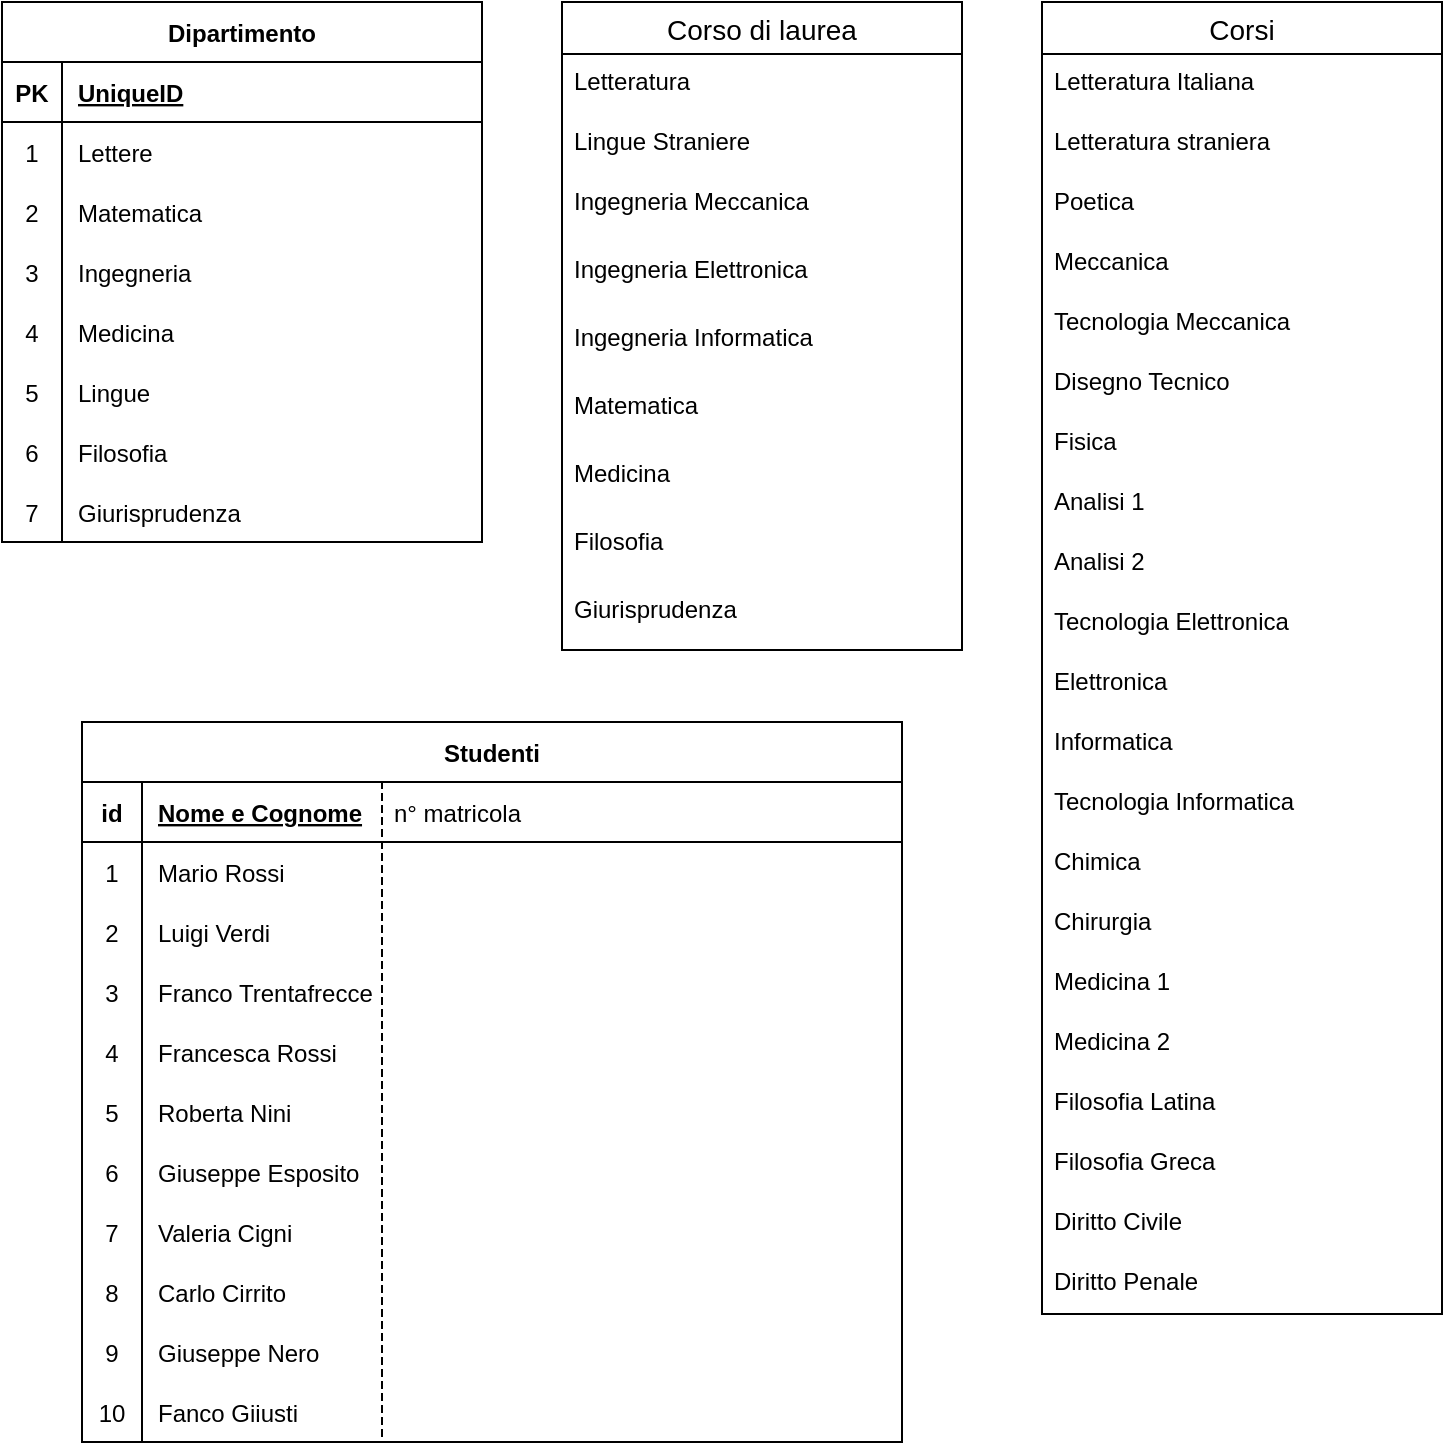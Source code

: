 <mxfile version="20.7.4" type="device"><diagram id="x9_QLRgXBhvi_pvvfpIX" name="Pagina-1"><mxGraphModel dx="778" dy="732" grid="1" gridSize="10" guides="1" tooltips="1" connect="1" arrows="1" fold="1" page="1" pageScale="1" pageWidth="1169" pageHeight="827" math="0" shadow="0"><root><mxCell id="0"/><mxCell id="1" parent="0"/><mxCell id="PL_ZS1eUcH2GtpirmN4Q-1" value="Dipartimento" style="shape=table;startSize=30;container=1;collapsible=1;childLayout=tableLayout;fixedRows=1;rowLines=0;fontStyle=1;align=center;resizeLast=1;" vertex="1" parent="1"><mxGeometry x="40" y="40" width="240" height="270" as="geometry"/></mxCell><mxCell id="PL_ZS1eUcH2GtpirmN4Q-2" value="" style="shape=tableRow;horizontal=0;startSize=0;swimlaneHead=0;swimlaneBody=0;fillColor=none;collapsible=0;dropTarget=0;points=[[0,0.5],[1,0.5]];portConstraint=eastwest;top=0;left=0;right=0;bottom=1;" vertex="1" parent="PL_ZS1eUcH2GtpirmN4Q-1"><mxGeometry y="30" width="240" height="30" as="geometry"/></mxCell><mxCell id="PL_ZS1eUcH2GtpirmN4Q-3" value="PK" style="shape=partialRectangle;connectable=0;fillColor=none;top=0;left=0;bottom=0;right=0;fontStyle=1;overflow=hidden;" vertex="1" parent="PL_ZS1eUcH2GtpirmN4Q-2"><mxGeometry width="30" height="30" as="geometry"><mxRectangle width="30" height="30" as="alternateBounds"/></mxGeometry></mxCell><mxCell id="PL_ZS1eUcH2GtpirmN4Q-4" value="UniqueID" style="shape=partialRectangle;connectable=0;fillColor=none;top=0;left=0;bottom=0;right=0;align=left;spacingLeft=6;fontStyle=5;overflow=hidden;" vertex="1" parent="PL_ZS1eUcH2GtpirmN4Q-2"><mxGeometry x="30" width="210" height="30" as="geometry"><mxRectangle width="210" height="30" as="alternateBounds"/></mxGeometry></mxCell><mxCell id="PL_ZS1eUcH2GtpirmN4Q-5" value="" style="shape=tableRow;horizontal=0;startSize=0;swimlaneHead=0;swimlaneBody=0;fillColor=none;collapsible=0;dropTarget=0;points=[[0,0.5],[1,0.5]];portConstraint=eastwest;top=0;left=0;right=0;bottom=0;" vertex="1" parent="PL_ZS1eUcH2GtpirmN4Q-1"><mxGeometry y="60" width="240" height="30" as="geometry"/></mxCell><mxCell id="PL_ZS1eUcH2GtpirmN4Q-6" value="1" style="shape=partialRectangle;connectable=0;fillColor=none;top=0;left=0;bottom=0;right=0;editable=1;overflow=hidden;" vertex="1" parent="PL_ZS1eUcH2GtpirmN4Q-5"><mxGeometry width="30" height="30" as="geometry"><mxRectangle width="30" height="30" as="alternateBounds"/></mxGeometry></mxCell><mxCell id="PL_ZS1eUcH2GtpirmN4Q-7" value="Lettere" style="shape=partialRectangle;connectable=0;fillColor=none;top=0;left=0;bottom=0;right=0;align=left;spacingLeft=6;overflow=hidden;" vertex="1" parent="PL_ZS1eUcH2GtpirmN4Q-5"><mxGeometry x="30" width="210" height="30" as="geometry"><mxRectangle width="210" height="30" as="alternateBounds"/></mxGeometry></mxCell><mxCell id="PL_ZS1eUcH2GtpirmN4Q-8" value="" style="shape=tableRow;horizontal=0;startSize=0;swimlaneHead=0;swimlaneBody=0;fillColor=none;collapsible=0;dropTarget=0;points=[[0,0.5],[1,0.5]];portConstraint=eastwest;top=0;left=0;right=0;bottom=0;" vertex="1" parent="PL_ZS1eUcH2GtpirmN4Q-1"><mxGeometry y="90" width="240" height="30" as="geometry"/></mxCell><mxCell id="PL_ZS1eUcH2GtpirmN4Q-9" value="2" style="shape=partialRectangle;connectable=0;fillColor=none;top=0;left=0;bottom=0;right=0;editable=1;overflow=hidden;" vertex="1" parent="PL_ZS1eUcH2GtpirmN4Q-8"><mxGeometry width="30" height="30" as="geometry"><mxRectangle width="30" height="30" as="alternateBounds"/></mxGeometry></mxCell><mxCell id="PL_ZS1eUcH2GtpirmN4Q-10" value="Matematica" style="shape=partialRectangle;connectable=0;fillColor=none;top=0;left=0;bottom=0;right=0;align=left;spacingLeft=6;overflow=hidden;" vertex="1" parent="PL_ZS1eUcH2GtpirmN4Q-8"><mxGeometry x="30" width="210" height="30" as="geometry"><mxRectangle width="210" height="30" as="alternateBounds"/></mxGeometry></mxCell><mxCell id="PL_ZS1eUcH2GtpirmN4Q-172" value="" style="shape=tableRow;horizontal=0;startSize=0;swimlaneHead=0;swimlaneBody=0;fillColor=none;collapsible=0;dropTarget=0;points=[[0,0.5],[1,0.5]];portConstraint=eastwest;top=0;left=0;right=0;bottom=0;" vertex="1" parent="PL_ZS1eUcH2GtpirmN4Q-1"><mxGeometry y="120" width="240" height="30" as="geometry"/></mxCell><mxCell id="PL_ZS1eUcH2GtpirmN4Q-173" value="3" style="shape=partialRectangle;connectable=0;fillColor=none;top=0;left=0;bottom=0;right=0;editable=1;overflow=hidden;" vertex="1" parent="PL_ZS1eUcH2GtpirmN4Q-172"><mxGeometry width="30" height="30" as="geometry"><mxRectangle width="30" height="30" as="alternateBounds"/></mxGeometry></mxCell><mxCell id="PL_ZS1eUcH2GtpirmN4Q-174" value="Ingegneria" style="shape=partialRectangle;connectable=0;fillColor=none;top=0;left=0;bottom=0;right=0;align=left;spacingLeft=6;overflow=hidden;" vertex="1" parent="PL_ZS1eUcH2GtpirmN4Q-172"><mxGeometry x="30" width="210" height="30" as="geometry"><mxRectangle width="210" height="30" as="alternateBounds"/></mxGeometry></mxCell><mxCell id="PL_ZS1eUcH2GtpirmN4Q-178" value="" style="shape=tableRow;horizontal=0;startSize=0;swimlaneHead=0;swimlaneBody=0;fillColor=none;collapsible=0;dropTarget=0;points=[[0,0.5],[1,0.5]];portConstraint=eastwest;top=0;left=0;right=0;bottom=0;" vertex="1" parent="PL_ZS1eUcH2GtpirmN4Q-1"><mxGeometry y="150" width="240" height="30" as="geometry"/></mxCell><mxCell id="PL_ZS1eUcH2GtpirmN4Q-179" value="4" style="shape=partialRectangle;connectable=0;fillColor=none;top=0;left=0;bottom=0;right=0;editable=1;overflow=hidden;" vertex="1" parent="PL_ZS1eUcH2GtpirmN4Q-178"><mxGeometry width="30" height="30" as="geometry"><mxRectangle width="30" height="30" as="alternateBounds"/></mxGeometry></mxCell><mxCell id="PL_ZS1eUcH2GtpirmN4Q-180" value="Medicina" style="shape=partialRectangle;connectable=0;fillColor=none;top=0;left=0;bottom=0;right=0;align=left;spacingLeft=6;overflow=hidden;" vertex="1" parent="PL_ZS1eUcH2GtpirmN4Q-178"><mxGeometry x="30" width="210" height="30" as="geometry"><mxRectangle width="210" height="30" as="alternateBounds"/></mxGeometry></mxCell><mxCell id="PL_ZS1eUcH2GtpirmN4Q-181" value="" style="shape=tableRow;horizontal=0;startSize=0;swimlaneHead=0;swimlaneBody=0;fillColor=none;collapsible=0;dropTarget=0;points=[[0,0.5],[1,0.5]];portConstraint=eastwest;top=0;left=0;right=0;bottom=0;" vertex="1" parent="PL_ZS1eUcH2GtpirmN4Q-1"><mxGeometry y="180" width="240" height="30" as="geometry"/></mxCell><mxCell id="PL_ZS1eUcH2GtpirmN4Q-182" value="5" style="shape=partialRectangle;connectable=0;fillColor=none;top=0;left=0;bottom=0;right=0;editable=1;overflow=hidden;" vertex="1" parent="PL_ZS1eUcH2GtpirmN4Q-181"><mxGeometry width="30" height="30" as="geometry"><mxRectangle width="30" height="30" as="alternateBounds"/></mxGeometry></mxCell><mxCell id="PL_ZS1eUcH2GtpirmN4Q-183" value="Lingue" style="shape=partialRectangle;connectable=0;fillColor=none;top=0;left=0;bottom=0;right=0;align=left;spacingLeft=6;overflow=hidden;" vertex="1" parent="PL_ZS1eUcH2GtpirmN4Q-181"><mxGeometry x="30" width="210" height="30" as="geometry"><mxRectangle width="210" height="30" as="alternateBounds"/></mxGeometry></mxCell><mxCell id="PL_ZS1eUcH2GtpirmN4Q-184" value="" style="shape=tableRow;horizontal=0;startSize=0;swimlaneHead=0;swimlaneBody=0;fillColor=none;collapsible=0;dropTarget=0;points=[[0,0.5],[1,0.5]];portConstraint=eastwest;top=0;left=0;right=0;bottom=0;" vertex="1" parent="PL_ZS1eUcH2GtpirmN4Q-1"><mxGeometry y="210" width="240" height="30" as="geometry"/></mxCell><mxCell id="PL_ZS1eUcH2GtpirmN4Q-185" value="6" style="shape=partialRectangle;connectable=0;fillColor=none;top=0;left=0;bottom=0;right=0;editable=1;overflow=hidden;" vertex="1" parent="PL_ZS1eUcH2GtpirmN4Q-184"><mxGeometry width="30" height="30" as="geometry"><mxRectangle width="30" height="30" as="alternateBounds"/></mxGeometry></mxCell><mxCell id="PL_ZS1eUcH2GtpirmN4Q-186" value="Filosofia" style="shape=partialRectangle;connectable=0;fillColor=none;top=0;left=0;bottom=0;right=0;align=left;spacingLeft=6;overflow=hidden;" vertex="1" parent="PL_ZS1eUcH2GtpirmN4Q-184"><mxGeometry x="30" width="210" height="30" as="geometry"><mxRectangle width="210" height="30" as="alternateBounds"/></mxGeometry></mxCell><mxCell id="PL_ZS1eUcH2GtpirmN4Q-187" value="" style="shape=tableRow;horizontal=0;startSize=0;swimlaneHead=0;swimlaneBody=0;fillColor=none;collapsible=0;dropTarget=0;points=[[0,0.5],[1,0.5]];portConstraint=eastwest;top=0;left=0;right=0;bottom=0;" vertex="1" parent="PL_ZS1eUcH2GtpirmN4Q-1"><mxGeometry y="240" width="240" height="30" as="geometry"/></mxCell><mxCell id="PL_ZS1eUcH2GtpirmN4Q-188" value="7" style="shape=partialRectangle;connectable=0;fillColor=none;top=0;left=0;bottom=0;right=0;editable=1;overflow=hidden;" vertex="1" parent="PL_ZS1eUcH2GtpirmN4Q-187"><mxGeometry width="30" height="30" as="geometry"><mxRectangle width="30" height="30" as="alternateBounds"/></mxGeometry></mxCell><mxCell id="PL_ZS1eUcH2GtpirmN4Q-189" value="Giurisprudenza" style="shape=partialRectangle;connectable=0;fillColor=none;top=0;left=0;bottom=0;right=0;align=left;spacingLeft=6;overflow=hidden;" vertex="1" parent="PL_ZS1eUcH2GtpirmN4Q-187"><mxGeometry x="30" width="210" height="30" as="geometry"><mxRectangle width="210" height="30" as="alternateBounds"/></mxGeometry></mxCell><mxCell id="PL_ZS1eUcH2GtpirmN4Q-27" value="&lt;span style=&quot;color: rgba(0, 0, 0, 0); font-family: monospace; font-size: 0px; text-align: start;&quot;&gt;%3CmxGraphModel%3E%3Croot%3E%3CmxCell%20id%3D%220%22%2F%3E%3CmxCell%20id%3D%221%22%20parent%3D%220%22%2F%3E%3CmxCell%20id%3D%222%22%20value%3D%22Table%22%20style%3D%22shape%3Dtable%3BstartSize%3D30%3Bcontainer%3D1%3Bcollapsible%3D1%3BchildLayout%3DtableLayout%3BfixedRows%3D1%3BrowLines%3D0%3BfontStyle%3D1%3Balign%3Dcenter%3BresizeLast%3D1%3B%22%20vertex%3D%221%22%20parent%3D%221%22%3E%3CmxGeometry%20x%3D%22280%22%20y%3D%2240%22%20width%3D%22180%22%20height%3D%22150%22%20as%3D%22geometry%22%2F%3E%3C%2FmxCell%3E%3CmxCell%20id%3D%223%22%20value%3D%22%22%20style%3D%22shape%3DtableRow%3Bhorizontal%3D0%3BstartSize%3D0%3BswimlaneHead%3D0%3BswimlaneBody%3D0%3BfillColor%3Dnone%3Bcollapsible%3D0%3BdropTarget%3D0%3Bpoints%3D%5B%5B0%2C0.5%5D%2C%5B1%2C0.5%5D%5D%3BportConstraint%3Deastwest%3Btop%3D0%3Bleft%3D0%3Bright%3D0%3Bbottom%3D1%3B%22%20vertex%3D%221%22%20parent%3D%222%22%3E%3CmxGeometry%20y%3D%2230%22%20width%3D%22180%22%20height%3D%2230%22%20as%3D%22geometry%22%2F%3E%3C%2FmxCell%3E%3CmxCell%20id%3D%224%22%20value%3D%22PK%22%20style%3D%22shape%3DpartialRectangle%3Bconnectable%3D0%3BfillColor%3Dnone%3Btop%3D0%3Bleft%3D0%3Bbottom%3D0%3Bright%3D0%3BfontStyle%3D1%3Boverflow%3Dhidden%3B%22%20vertex%3D%221%22%20parent%3D%223%22%3E%3CmxGeometry%20width%3D%2230%22%20height%3D%2230%22%20as%3D%22geometry%22%3E%3CmxRectangle%20width%3D%2230%22%20height%3D%2230%22%20as%3D%22alternateBounds%22%2F%3E%3C%2FmxGeometry%3E%3C%2FmxCell%3E%3CmxCell%20id%3D%225%22%20value%3D%22UniqueID%22%20style%3D%22shape%3DpartialRectangle%3Bconnectable%3D0%3BfillColor%3Dnone%3Btop%3D0%3Bleft%3D0%3Bbottom%3D0%3Bright%3D0%3Balign%3Dleft%3BspacingLeft%3D6%3BfontStyle%3D5%3Boverflow%3Dhidden%3B%22%20vertex%3D%221%22%20parent%3D%223%22%3E%3CmxGeometry%20x%3D%2230%22%20width%3D%22150%22%20height%3D%2230%22%20as%3D%22geometry%22%3E%3CmxRectangle%20width%3D%22150%22%20height%3D%2230%22%20as%3D%22alternateBounds%22%2F%3E%3C%2FmxGeometry%3E%3C%2FmxCell%3E%3CmxCell%20id%3D%226%22%20value%3D%22%22%20style%3D%22shape%3DtableRow%3Bhorizontal%3D0%3BstartSize%3D0%3BswimlaneHead%3D0%3BswimlaneBody%3D0%3BfillColor%3Dnone%3Bcollapsible%3D0%3BdropTarget%3D0%3Bpoints%3D%5B%5B0%2C0.5%5D%2C%5B1%2C0.5%5D%5D%3BportConstraint%3Deastwest%3Btop%3D0%3Bleft%3D0%3Bright%3D0%3Bbottom%3D0%3B%22%20vertex%3D%221%22%20parent%3D%222%22%3E%3CmxGeometry%20y%3D%2260%22%20width%3D%22180%22%20height%3D%2230%22%20as%3D%22geometry%22%2F%3E%3C%2FmxCell%3E%3CmxCell%20id%3D%227%22%20value%3D%22%22%20style%3D%22shape%3DpartialRectangle%3Bconnectable%3D0%3BfillColor%3Dnone%3Btop%3D0%3Bleft%3D0%3Bbottom%3D0%3Bright%3D0%3Beditable%3D1%3Boverflow%3Dhidden%3B%22%20vertex%3D%221%22%20parent%3D%226%22%3E%3CmxGeometry%20width%3D%2230%22%20height%3D%2230%22%20as%3D%22geometry%22%3E%3CmxRectangle%20width%3D%2230%22%20height%3D%2230%22%20as%3D%22alternateBounds%22%2F%3E%3C%2FmxGeometry%3E%3C%2FmxCell%3E%3CmxCell%20id%3D%228%22%20value%3D%22Row%201%22%20style%3D%22shape%3DpartialRectangle%3Bconnectable%3D0%3BfillColor%3Dnone%3Btop%3D0%3Bleft%3D0%3Bbottom%3D0%3Bright%3D0%3Balign%3Dleft%3BspacingLeft%3D6%3Boverflow%3Dhidden%3B%22%20vertex%3D%221%22%20parent%3D%226%22%3E%3CmxGeometry%20x%3D%2230%22%20width%3D%22150%22%20height%3D%2230%22%20as%3D%22geometry%22%3E%3CmxRectangle%20width%3D%22150%22%20height%3D%2230%22%20as%3D%22alternateBounds%22%2F%3E%3C%2FmxGeometry%3E%3C%2FmxCell%3E%3CmxCell%20id%3D%229%22%20value%3D%22%22%20style%3D%22shape%3DtableRow%3Bhorizontal%3D0%3BstartSize%3D0%3BswimlaneHead%3D0%3BswimlaneBody%3D0%3BfillColor%3Dnone%3Bcollapsible%3D0%3BdropTarget%3D0%3Bpoints%3D%5B%5B0%2C0.5%5D%2C%5B1%2C0.5%5D%5D%3BportConstraint%3Deastwest%3Btop%3D0%3Bleft%3D0%3Bright%3D0%3Bbottom%3D0%3B%22%20vertex%3D%221%22%20parent%3D%222%22%3E%3CmxGeometry%20y%3D%2290%22%20width%3D%22180%22%20height%3D%2230%22%20as%3D%22geometry%22%2F%3E%3C%2FmxCell%3E%3CmxCell%20id%3D%2210%22%20value%3D%22%22%20style%3D%22shape%3DpartialRectangle%3Bconnectable%3D0%3BfillColor%3Dnone%3Btop%3D0%3Bleft%3D0%3Bbottom%3D0%3Bright%3D0%3Beditable%3D1%3Boverflow%3Dhidden%3B%22%20vertex%3D%221%22%20parent%3D%229%22%3E%3CmxGeometry%20width%3D%2230%22%20height%3D%2230%22%20as%3D%22geometry%22%3E%3CmxRectangle%20width%3D%2230%22%20height%3D%2230%22%20as%3D%22alternateBounds%22%2F%3E%3C%2FmxGeometry%3E%3C%2FmxCell%3E%3CmxCell%20id%3D%2211%22%20value%3D%22Row%202%22%20style%3D%22shape%3DpartialRectangle%3Bconnectable%3D0%3BfillColor%3Dnone%3Btop%3D0%3Bleft%3D0%3Bbottom%3D0%3Bright%3D0%3Balign%3Dleft%3BspacingLeft%3D6%3Boverflow%3Dhidden%3B%22%20vertex%3D%221%22%20parent%3D%229%22%3E%3CmxGeometry%20x%3D%2230%22%20width%3D%22150%22%20height%3D%2230%22%20as%3D%22geometry%22%3E%3CmxRectangle%20width%3D%22150%22%20height%3D%2230%22%20as%3D%22alternateBounds%22%2F%3E%3C%2FmxGeometry%3E%3C%2FmxCell%3E%3CmxCell%20id%3D%2212%22%20value%3D%22%22%20style%3D%22shape%3DtableRow%3Bhorizontal%3D0%3BstartSize%3D0%3BswimlaneHead%3D0%3BswimlaneBody%3D0%3BfillColor%3Dnone%3Bcollapsible%3D0%3BdropTarget%3D0%3Bpoints%3D%5B%5B0%2C0.5%5D%2C%5B1%2C0.5%5D%5D%3BportConstraint%3Deastwest%3Btop%3D0%3Bleft%3D0%3Bright%3D0%3Bbottom%3D0%3B%22%20vertex%3D%221%22%20parent%3D%222%22%3E%3CmxGeometry%20y%3D%22120%22%20width%3D%22180%22%20height%3D%2230%22%20as%3D%22geometry%22%2F%3E%3C%2FmxCell%3E%3CmxCell%20id%3D%2213%22%20value%3D%22%22%20style%3D%22shape%3DpartialRectangle%3Bconnectable%3D0%3BfillColor%3Dnone%3Btop%3D0%3Bleft%3D0%3Bbottom%3D0%3Bright%3D0%3Beditable%3D1%3Boverflow%3Dhidden%3B%22%20vertex%3D%221%22%20parent%3D%2212%22%3E%3CmxGeometry%20width%3D%2230%22%20height%3D%2230%22%20as%3D%22geometry%22%3E%3CmxRectangle%20width%3D%2230%22%20height%3D%2230%22%20as%3D%22alternateBounds%22%2F%3E%3C%2FmxGeometry%3E%3C%2FmxCell%3E%3CmxCell%20id%3D%2214%22%20value%3D%22Row%203%22%20style%3D%22shape%3DpartialRectangle%3Bconnectable%3D0%3BfillColor%3Dnone%3Btop%3D0%3Bleft%3D0%3Bbottom%3D0%3Bright%3D0%3Balign%3Dleft%3BspacingLeft%3D6%3Boverflow%3Dhidden%3B%22%20vertex%3D%221%22%20parent%3D%2212%22%3E%3CmxGeometry%20x%3D%2230%22%20width%3D%22150%22%20height%3D%2230%22%20as%3D%22geometry%22%3E%3CmxRectangle%20width%3D%22150%22%20height%3D%2230%22%20as%3D%22alternateBounds%22%2F%3E%3C%2FmxGeometry%3E%3C%2FmxCell%3E%3C%2Froot%3E%3C%2FmxGraphModel%3E&lt;/span&gt;" style="text;html=1;align=center;verticalAlign=middle;resizable=0;points=[];autosize=1;strokeColor=none;fillColor=none;" vertex="1" parent="1"><mxGeometry x="600" y="105" width="20" height="30" as="geometry"/></mxCell><mxCell id="PL_ZS1eUcH2GtpirmN4Q-242" value="Corso di laurea" style="swimlane;fontStyle=0;childLayout=stackLayout;horizontal=1;startSize=26;horizontalStack=0;resizeParent=1;resizeParentMax=0;resizeLast=0;collapsible=1;marginBottom=0;align=center;fontSize=14;" vertex="1" parent="1"><mxGeometry x="320" y="40" width="200" height="324" as="geometry"/></mxCell><mxCell id="PL_ZS1eUcH2GtpirmN4Q-243" value="Letteratura" style="text;strokeColor=none;fillColor=none;spacingLeft=4;spacingRight=4;overflow=hidden;rotatable=0;points=[[0,0.5],[1,0.5]];portConstraint=eastwest;fontSize=12;" vertex="1" parent="PL_ZS1eUcH2GtpirmN4Q-242"><mxGeometry y="26" width="200" height="30" as="geometry"/></mxCell><mxCell id="PL_ZS1eUcH2GtpirmN4Q-244" value="Lingue Straniere" style="text;strokeColor=none;fillColor=none;spacingLeft=4;spacingRight=4;overflow=hidden;rotatable=0;points=[[0,0.5],[1,0.5]];portConstraint=eastwest;fontSize=12;" vertex="1" parent="PL_ZS1eUcH2GtpirmN4Q-242"><mxGeometry y="56" width="200" height="30" as="geometry"/></mxCell><mxCell id="PL_ZS1eUcH2GtpirmN4Q-245" value="Ingegneria Meccanica" style="text;strokeColor=none;fillColor=none;spacingLeft=4;spacingRight=4;overflow=hidden;rotatable=0;points=[[0,0.5],[1,0.5]];portConstraint=eastwest;fontSize=12;" vertex="1" parent="PL_ZS1eUcH2GtpirmN4Q-242"><mxGeometry y="86" width="200" height="34" as="geometry"/></mxCell><mxCell id="PL_ZS1eUcH2GtpirmN4Q-246" value="Ingegneria Elettronica" style="text;strokeColor=none;fillColor=none;spacingLeft=4;spacingRight=4;overflow=hidden;rotatable=0;points=[[0,0.5],[1,0.5]];portConstraint=eastwest;fontSize=12;" vertex="1" parent="PL_ZS1eUcH2GtpirmN4Q-242"><mxGeometry y="120" width="200" height="34" as="geometry"/></mxCell><mxCell id="PL_ZS1eUcH2GtpirmN4Q-247" value="Ingegneria Informatica" style="text;strokeColor=none;fillColor=none;spacingLeft=4;spacingRight=4;overflow=hidden;rotatable=0;points=[[0,0.5],[1,0.5]];portConstraint=eastwest;fontSize=12;" vertex="1" parent="PL_ZS1eUcH2GtpirmN4Q-242"><mxGeometry y="154" width="200" height="34" as="geometry"/></mxCell><mxCell id="PL_ZS1eUcH2GtpirmN4Q-249" value="Matematica" style="text;strokeColor=none;fillColor=none;spacingLeft=4;spacingRight=4;overflow=hidden;rotatable=0;points=[[0,0.5],[1,0.5]];portConstraint=eastwest;fontSize=12;" vertex="1" parent="PL_ZS1eUcH2GtpirmN4Q-242"><mxGeometry y="188" width="200" height="34" as="geometry"/></mxCell><mxCell id="PL_ZS1eUcH2GtpirmN4Q-250" value="Medicina" style="text;strokeColor=none;fillColor=none;spacingLeft=4;spacingRight=4;overflow=hidden;rotatable=0;points=[[0,0.5],[1,0.5]];portConstraint=eastwest;fontSize=12;" vertex="1" parent="PL_ZS1eUcH2GtpirmN4Q-242"><mxGeometry y="222" width="200" height="34" as="geometry"/></mxCell><mxCell id="PL_ZS1eUcH2GtpirmN4Q-252" value="Filosofia" style="text;strokeColor=none;fillColor=none;spacingLeft=4;spacingRight=4;overflow=hidden;rotatable=0;points=[[0,0.5],[1,0.5]];portConstraint=eastwest;fontSize=12;" vertex="1" parent="PL_ZS1eUcH2GtpirmN4Q-242"><mxGeometry y="256" width="200" height="34" as="geometry"/></mxCell><mxCell id="PL_ZS1eUcH2GtpirmN4Q-253" value="Giurisprudenza" style="text;strokeColor=none;fillColor=none;spacingLeft=4;spacingRight=4;overflow=hidden;rotatable=0;points=[[0,0.5],[1,0.5]];portConstraint=eastwest;fontSize=12;" vertex="1" parent="PL_ZS1eUcH2GtpirmN4Q-242"><mxGeometry y="290" width="200" height="34" as="geometry"/></mxCell><mxCell id="PL_ZS1eUcH2GtpirmN4Q-258" value="Corsi" style="swimlane;fontStyle=0;childLayout=stackLayout;horizontal=1;startSize=26;horizontalStack=0;resizeParent=1;resizeParentMax=0;resizeLast=0;collapsible=1;marginBottom=0;align=center;fontSize=14;" vertex="1" parent="1"><mxGeometry x="560" y="40" width="200" height="656" as="geometry"/></mxCell><mxCell id="PL_ZS1eUcH2GtpirmN4Q-259" value="Letteratura Italiana" style="text;strokeColor=none;fillColor=none;spacingLeft=4;spacingRight=4;overflow=hidden;rotatable=0;points=[[0,0.5],[1,0.5]];portConstraint=eastwest;fontSize=12;" vertex="1" parent="PL_ZS1eUcH2GtpirmN4Q-258"><mxGeometry y="26" width="200" height="30" as="geometry"/></mxCell><mxCell id="PL_ZS1eUcH2GtpirmN4Q-260" value="Letteratura straniera" style="text;strokeColor=none;fillColor=none;spacingLeft=4;spacingRight=4;overflow=hidden;rotatable=0;points=[[0,0.5],[1,0.5]];portConstraint=eastwest;fontSize=12;" vertex="1" parent="PL_ZS1eUcH2GtpirmN4Q-258"><mxGeometry y="56" width="200" height="30" as="geometry"/></mxCell><mxCell id="PL_ZS1eUcH2GtpirmN4Q-261" value="Poetica" style="text;strokeColor=none;fillColor=none;spacingLeft=4;spacingRight=4;overflow=hidden;rotatable=0;points=[[0,0.5],[1,0.5]];portConstraint=eastwest;fontSize=12;" vertex="1" parent="PL_ZS1eUcH2GtpirmN4Q-258"><mxGeometry y="86" width="200" height="30" as="geometry"/></mxCell><mxCell id="PL_ZS1eUcH2GtpirmN4Q-262" value="Meccanica" style="text;strokeColor=none;fillColor=none;spacingLeft=4;spacingRight=4;overflow=hidden;rotatable=0;points=[[0,0.5],[1,0.5]];portConstraint=eastwest;fontSize=12;" vertex="1" parent="PL_ZS1eUcH2GtpirmN4Q-258"><mxGeometry y="116" width="200" height="30" as="geometry"/></mxCell><mxCell id="PL_ZS1eUcH2GtpirmN4Q-264" value="Tecnologia Meccanica" style="text;strokeColor=none;fillColor=none;spacingLeft=4;spacingRight=4;overflow=hidden;rotatable=0;points=[[0,0.5],[1,0.5]];portConstraint=eastwest;fontSize=12;" vertex="1" parent="PL_ZS1eUcH2GtpirmN4Q-258"><mxGeometry y="146" width="200" height="30" as="geometry"/></mxCell><mxCell id="PL_ZS1eUcH2GtpirmN4Q-265" value="Disegno Tecnico" style="text;strokeColor=none;fillColor=none;spacingLeft=4;spacingRight=4;overflow=hidden;rotatable=0;points=[[0,0.5],[1,0.5]];portConstraint=eastwest;fontSize=12;" vertex="1" parent="PL_ZS1eUcH2GtpirmN4Q-258"><mxGeometry y="176" width="200" height="30" as="geometry"/></mxCell><mxCell id="PL_ZS1eUcH2GtpirmN4Q-263" value="Fisica" style="text;strokeColor=none;fillColor=none;spacingLeft=4;spacingRight=4;overflow=hidden;rotatable=0;points=[[0,0.5],[1,0.5]];portConstraint=eastwest;fontSize=12;" vertex="1" parent="PL_ZS1eUcH2GtpirmN4Q-258"><mxGeometry y="206" width="200" height="30" as="geometry"/></mxCell><mxCell id="PL_ZS1eUcH2GtpirmN4Q-266" value="Analisi 1" style="text;strokeColor=none;fillColor=none;spacingLeft=4;spacingRight=4;overflow=hidden;rotatable=0;points=[[0,0.5],[1,0.5]];portConstraint=eastwest;fontSize=12;" vertex="1" parent="PL_ZS1eUcH2GtpirmN4Q-258"><mxGeometry y="236" width="200" height="30" as="geometry"/></mxCell><mxCell id="PL_ZS1eUcH2GtpirmN4Q-267" value="Analisi 2" style="text;strokeColor=none;fillColor=none;spacingLeft=4;spacingRight=4;overflow=hidden;rotatable=0;points=[[0,0.5],[1,0.5]];portConstraint=eastwest;fontSize=12;" vertex="1" parent="PL_ZS1eUcH2GtpirmN4Q-258"><mxGeometry y="266" width="200" height="30" as="geometry"/></mxCell><mxCell id="PL_ZS1eUcH2GtpirmN4Q-271" value="Tecnologia Elettronica" style="text;strokeColor=none;fillColor=none;spacingLeft=4;spacingRight=4;overflow=hidden;rotatable=0;points=[[0,0.5],[1,0.5]];portConstraint=eastwest;fontSize=12;" vertex="1" parent="PL_ZS1eUcH2GtpirmN4Q-258"><mxGeometry y="296" width="200" height="30" as="geometry"/></mxCell><mxCell id="PL_ZS1eUcH2GtpirmN4Q-272" value="Elettronica" style="text;strokeColor=none;fillColor=none;spacingLeft=4;spacingRight=4;overflow=hidden;rotatable=0;points=[[0,0.5],[1,0.5]];portConstraint=eastwest;fontSize=12;" vertex="1" parent="PL_ZS1eUcH2GtpirmN4Q-258"><mxGeometry y="326" width="200" height="30" as="geometry"/></mxCell><mxCell id="PL_ZS1eUcH2GtpirmN4Q-273" value="Informatica" style="text;strokeColor=none;fillColor=none;spacingLeft=4;spacingRight=4;overflow=hidden;rotatable=0;points=[[0,0.5],[1,0.5]];portConstraint=eastwest;fontSize=12;" vertex="1" parent="PL_ZS1eUcH2GtpirmN4Q-258"><mxGeometry y="356" width="200" height="30" as="geometry"/></mxCell><mxCell id="PL_ZS1eUcH2GtpirmN4Q-274" value="Tecnologia Informatica" style="text;strokeColor=none;fillColor=none;spacingLeft=4;spacingRight=4;overflow=hidden;rotatable=0;points=[[0,0.5],[1,0.5]];portConstraint=eastwest;fontSize=12;" vertex="1" parent="PL_ZS1eUcH2GtpirmN4Q-258"><mxGeometry y="386" width="200" height="30" as="geometry"/></mxCell><mxCell id="PL_ZS1eUcH2GtpirmN4Q-275" value="Chimica" style="text;strokeColor=none;fillColor=none;spacingLeft=4;spacingRight=4;overflow=hidden;rotatable=0;points=[[0,0.5],[1,0.5]];portConstraint=eastwest;fontSize=12;" vertex="1" parent="PL_ZS1eUcH2GtpirmN4Q-258"><mxGeometry y="416" width="200" height="30" as="geometry"/></mxCell><mxCell id="PL_ZS1eUcH2GtpirmN4Q-276" value="Chirurgia" style="text;strokeColor=none;fillColor=none;spacingLeft=4;spacingRight=4;overflow=hidden;rotatable=0;points=[[0,0.5],[1,0.5]];portConstraint=eastwest;fontSize=12;" vertex="1" parent="PL_ZS1eUcH2GtpirmN4Q-258"><mxGeometry y="446" width="200" height="30" as="geometry"/></mxCell><mxCell id="PL_ZS1eUcH2GtpirmN4Q-277" value="Medicina 1" style="text;strokeColor=none;fillColor=none;spacingLeft=4;spacingRight=4;overflow=hidden;rotatable=0;points=[[0,0.5],[1,0.5]];portConstraint=eastwest;fontSize=12;" vertex="1" parent="PL_ZS1eUcH2GtpirmN4Q-258"><mxGeometry y="476" width="200" height="30" as="geometry"/></mxCell><mxCell id="PL_ZS1eUcH2GtpirmN4Q-278" value="Medicina 2" style="text;strokeColor=none;fillColor=none;spacingLeft=4;spacingRight=4;overflow=hidden;rotatable=0;points=[[0,0.5],[1,0.5]];portConstraint=eastwest;fontSize=12;" vertex="1" parent="PL_ZS1eUcH2GtpirmN4Q-258"><mxGeometry y="506" width="200" height="30" as="geometry"/></mxCell><mxCell id="PL_ZS1eUcH2GtpirmN4Q-279" value="Filosofia Latina" style="text;strokeColor=none;fillColor=none;spacingLeft=4;spacingRight=4;overflow=hidden;rotatable=0;points=[[0,0.5],[1,0.5]];portConstraint=eastwest;fontSize=12;" vertex="1" parent="PL_ZS1eUcH2GtpirmN4Q-258"><mxGeometry y="536" width="200" height="30" as="geometry"/></mxCell><mxCell id="PL_ZS1eUcH2GtpirmN4Q-280" value="Filosofia Greca" style="text;strokeColor=none;fillColor=none;spacingLeft=4;spacingRight=4;overflow=hidden;rotatable=0;points=[[0,0.5],[1,0.5]];portConstraint=eastwest;fontSize=12;" vertex="1" parent="PL_ZS1eUcH2GtpirmN4Q-258"><mxGeometry y="566" width="200" height="30" as="geometry"/></mxCell><mxCell id="PL_ZS1eUcH2GtpirmN4Q-281" value="Diritto Civile" style="text;strokeColor=none;fillColor=none;spacingLeft=4;spacingRight=4;overflow=hidden;rotatable=0;points=[[0,0.5],[1,0.5]];portConstraint=eastwest;fontSize=12;" vertex="1" parent="PL_ZS1eUcH2GtpirmN4Q-258"><mxGeometry y="596" width="200" height="30" as="geometry"/></mxCell><mxCell id="PL_ZS1eUcH2GtpirmN4Q-282" value="Diritto Penale" style="text;strokeColor=none;fillColor=none;spacingLeft=4;spacingRight=4;overflow=hidden;rotatable=0;points=[[0,0.5],[1,0.5]];portConstraint=eastwest;fontSize=12;" vertex="1" parent="PL_ZS1eUcH2GtpirmN4Q-258"><mxGeometry y="626" width="200" height="30" as="geometry"/></mxCell><mxCell id="PL_ZS1eUcH2GtpirmN4Q-287" value="Studenti" style="shape=table;startSize=30;container=1;collapsible=1;childLayout=tableLayout;fixedRows=1;rowLines=0;fontStyle=1;align=center;resizeLast=1;" vertex="1" parent="1"><mxGeometry x="80" y="400" width="410" height="360" as="geometry"/></mxCell><mxCell id="PL_ZS1eUcH2GtpirmN4Q-288" value="" style="shape=tableRow;horizontal=0;startSize=0;swimlaneHead=0;swimlaneBody=0;fillColor=none;collapsible=0;dropTarget=0;points=[[0,0.5],[1,0.5]];portConstraint=eastwest;top=0;left=0;right=0;bottom=1;" vertex="1" parent="PL_ZS1eUcH2GtpirmN4Q-287"><mxGeometry y="30" width="410" height="30" as="geometry"/></mxCell><mxCell id="PL_ZS1eUcH2GtpirmN4Q-289" value="id" style="shape=partialRectangle;connectable=0;fillColor=none;top=0;left=0;bottom=0;right=0;fontStyle=1;overflow=hidden;" vertex="1" parent="PL_ZS1eUcH2GtpirmN4Q-288"><mxGeometry width="30" height="30" as="geometry"><mxRectangle width="30" height="30" as="alternateBounds"/></mxGeometry></mxCell><mxCell id="PL_ZS1eUcH2GtpirmN4Q-290" value="Nome e Cognome" style="shape=partialRectangle;connectable=0;fillColor=none;top=0;left=0;bottom=0;right=0;align=left;spacingLeft=6;fontStyle=5;overflow=hidden;" vertex="1" parent="PL_ZS1eUcH2GtpirmN4Q-288"><mxGeometry x="30" width="380" height="30" as="geometry"><mxRectangle width="380" height="30" as="alternateBounds"/></mxGeometry></mxCell><mxCell id="PL_ZS1eUcH2GtpirmN4Q-291" value="" style="shape=tableRow;horizontal=0;startSize=0;swimlaneHead=0;swimlaneBody=0;fillColor=none;collapsible=0;dropTarget=0;points=[[0,0.5],[1,0.5]];portConstraint=eastwest;top=0;left=0;right=0;bottom=0;" vertex="1" parent="PL_ZS1eUcH2GtpirmN4Q-287"><mxGeometry y="60" width="410" height="30" as="geometry"/></mxCell><mxCell id="PL_ZS1eUcH2GtpirmN4Q-292" value="1" style="shape=partialRectangle;connectable=0;fillColor=none;top=0;left=0;bottom=0;right=0;editable=1;overflow=hidden;" vertex="1" parent="PL_ZS1eUcH2GtpirmN4Q-291"><mxGeometry width="30" height="30" as="geometry"><mxRectangle width="30" height="30" as="alternateBounds"/></mxGeometry></mxCell><mxCell id="PL_ZS1eUcH2GtpirmN4Q-293" value="Mario Rossi" style="shape=partialRectangle;connectable=0;fillColor=none;top=0;left=0;bottom=0;right=0;align=left;spacingLeft=6;overflow=hidden;" vertex="1" parent="PL_ZS1eUcH2GtpirmN4Q-291"><mxGeometry x="30" width="380" height="30" as="geometry"><mxRectangle width="380" height="30" as="alternateBounds"/></mxGeometry></mxCell><mxCell id="PL_ZS1eUcH2GtpirmN4Q-294" value="" style="shape=tableRow;horizontal=0;startSize=0;swimlaneHead=0;swimlaneBody=0;fillColor=none;collapsible=0;dropTarget=0;points=[[0,0.5],[1,0.5]];portConstraint=eastwest;top=0;left=0;right=0;bottom=0;" vertex="1" parent="PL_ZS1eUcH2GtpirmN4Q-287"><mxGeometry y="90" width="410" height="30" as="geometry"/></mxCell><mxCell id="PL_ZS1eUcH2GtpirmN4Q-295" value="2" style="shape=partialRectangle;connectable=0;fillColor=none;top=0;left=0;bottom=0;right=0;editable=1;overflow=hidden;" vertex="1" parent="PL_ZS1eUcH2GtpirmN4Q-294"><mxGeometry width="30" height="30" as="geometry"><mxRectangle width="30" height="30" as="alternateBounds"/></mxGeometry></mxCell><mxCell id="PL_ZS1eUcH2GtpirmN4Q-296" value="Luigi Verdi" style="shape=partialRectangle;connectable=0;fillColor=none;top=0;left=0;bottom=0;right=0;align=left;spacingLeft=6;overflow=hidden;" vertex="1" parent="PL_ZS1eUcH2GtpirmN4Q-294"><mxGeometry x="30" width="380" height="30" as="geometry"><mxRectangle width="380" height="30" as="alternateBounds"/></mxGeometry></mxCell><mxCell id="PL_ZS1eUcH2GtpirmN4Q-297" value="" style="shape=tableRow;horizontal=0;startSize=0;swimlaneHead=0;swimlaneBody=0;fillColor=none;collapsible=0;dropTarget=0;points=[[0,0.5],[1,0.5]];portConstraint=eastwest;top=0;left=0;right=0;bottom=0;" vertex="1" parent="PL_ZS1eUcH2GtpirmN4Q-287"><mxGeometry y="120" width="410" height="30" as="geometry"/></mxCell><mxCell id="PL_ZS1eUcH2GtpirmN4Q-298" value="3" style="shape=partialRectangle;connectable=0;fillColor=none;top=0;left=0;bottom=0;right=0;editable=1;overflow=hidden;" vertex="1" parent="PL_ZS1eUcH2GtpirmN4Q-297"><mxGeometry width="30" height="30" as="geometry"><mxRectangle width="30" height="30" as="alternateBounds"/></mxGeometry></mxCell><mxCell id="PL_ZS1eUcH2GtpirmN4Q-299" value="Franco Trentafrecce" style="shape=partialRectangle;connectable=0;fillColor=none;top=0;left=0;bottom=0;right=0;align=left;spacingLeft=6;overflow=hidden;" vertex="1" parent="PL_ZS1eUcH2GtpirmN4Q-297"><mxGeometry x="30" width="380" height="30" as="geometry"><mxRectangle width="380" height="30" as="alternateBounds"/></mxGeometry></mxCell><mxCell id="PL_ZS1eUcH2GtpirmN4Q-300" value="" style="shape=tableRow;horizontal=0;startSize=0;swimlaneHead=0;swimlaneBody=0;fillColor=none;collapsible=0;dropTarget=0;points=[[0,0.5],[1,0.5]];portConstraint=eastwest;top=0;left=0;right=0;bottom=0;" vertex="1" parent="PL_ZS1eUcH2GtpirmN4Q-287"><mxGeometry y="150" width="410" height="30" as="geometry"/></mxCell><mxCell id="PL_ZS1eUcH2GtpirmN4Q-301" value="4" style="shape=partialRectangle;connectable=0;fillColor=none;top=0;left=0;bottom=0;right=0;editable=1;overflow=hidden;" vertex="1" parent="PL_ZS1eUcH2GtpirmN4Q-300"><mxGeometry width="30" height="30" as="geometry"><mxRectangle width="30" height="30" as="alternateBounds"/></mxGeometry></mxCell><mxCell id="PL_ZS1eUcH2GtpirmN4Q-302" value="Francesca Rossi" style="shape=partialRectangle;connectable=0;fillColor=none;top=0;left=0;bottom=0;right=0;align=left;spacingLeft=6;overflow=hidden;" vertex="1" parent="PL_ZS1eUcH2GtpirmN4Q-300"><mxGeometry x="30" width="380" height="30" as="geometry"><mxRectangle width="380" height="30" as="alternateBounds"/></mxGeometry></mxCell><mxCell id="PL_ZS1eUcH2GtpirmN4Q-303" value="" style="shape=tableRow;horizontal=0;startSize=0;swimlaneHead=0;swimlaneBody=0;fillColor=none;collapsible=0;dropTarget=0;points=[[0,0.5],[1,0.5]];portConstraint=eastwest;top=0;left=0;right=0;bottom=0;" vertex="1" parent="PL_ZS1eUcH2GtpirmN4Q-287"><mxGeometry y="180" width="410" height="30" as="geometry"/></mxCell><mxCell id="PL_ZS1eUcH2GtpirmN4Q-304" value="5" style="shape=partialRectangle;connectable=0;fillColor=none;top=0;left=0;bottom=0;right=0;editable=1;overflow=hidden;" vertex="1" parent="PL_ZS1eUcH2GtpirmN4Q-303"><mxGeometry width="30" height="30" as="geometry"><mxRectangle width="30" height="30" as="alternateBounds"/></mxGeometry></mxCell><mxCell id="PL_ZS1eUcH2GtpirmN4Q-305" value="Roberta Nini" style="shape=partialRectangle;connectable=0;fillColor=none;top=0;left=0;bottom=0;right=0;align=left;spacingLeft=6;overflow=hidden;" vertex="1" parent="PL_ZS1eUcH2GtpirmN4Q-303"><mxGeometry x="30" width="380" height="30" as="geometry"><mxRectangle width="380" height="30" as="alternateBounds"/></mxGeometry></mxCell><mxCell id="PL_ZS1eUcH2GtpirmN4Q-306" value="" style="shape=tableRow;horizontal=0;startSize=0;swimlaneHead=0;swimlaneBody=0;fillColor=none;collapsible=0;dropTarget=0;points=[[0,0.5],[1,0.5]];portConstraint=eastwest;top=0;left=0;right=0;bottom=0;" vertex="1" parent="PL_ZS1eUcH2GtpirmN4Q-287"><mxGeometry y="210" width="410" height="30" as="geometry"/></mxCell><mxCell id="PL_ZS1eUcH2GtpirmN4Q-307" value="6" style="shape=partialRectangle;connectable=0;fillColor=none;top=0;left=0;bottom=0;right=0;editable=1;overflow=hidden;" vertex="1" parent="PL_ZS1eUcH2GtpirmN4Q-306"><mxGeometry width="30" height="30" as="geometry"><mxRectangle width="30" height="30" as="alternateBounds"/></mxGeometry></mxCell><mxCell id="PL_ZS1eUcH2GtpirmN4Q-308" value="Giuseppe Esposito" style="shape=partialRectangle;connectable=0;fillColor=none;top=0;left=0;bottom=0;right=0;align=left;spacingLeft=6;overflow=hidden;" vertex="1" parent="PL_ZS1eUcH2GtpirmN4Q-306"><mxGeometry x="30" width="380" height="30" as="geometry"><mxRectangle width="380" height="30" as="alternateBounds"/></mxGeometry></mxCell><mxCell id="PL_ZS1eUcH2GtpirmN4Q-309" value="" style="shape=tableRow;horizontal=0;startSize=0;swimlaneHead=0;swimlaneBody=0;fillColor=none;collapsible=0;dropTarget=0;points=[[0,0.5],[1,0.5]];portConstraint=eastwest;top=0;left=0;right=0;bottom=0;" vertex="1" parent="PL_ZS1eUcH2GtpirmN4Q-287"><mxGeometry y="240" width="410" height="30" as="geometry"/></mxCell><mxCell id="PL_ZS1eUcH2GtpirmN4Q-310" value="7" style="shape=partialRectangle;connectable=0;fillColor=none;top=0;left=0;bottom=0;right=0;editable=1;overflow=hidden;" vertex="1" parent="PL_ZS1eUcH2GtpirmN4Q-309"><mxGeometry width="30" height="30" as="geometry"><mxRectangle width="30" height="30" as="alternateBounds"/></mxGeometry></mxCell><mxCell id="PL_ZS1eUcH2GtpirmN4Q-311" value="Valeria Cigni" style="shape=partialRectangle;connectable=0;fillColor=none;top=0;left=0;bottom=0;right=0;align=left;spacingLeft=6;overflow=hidden;" vertex="1" parent="PL_ZS1eUcH2GtpirmN4Q-309"><mxGeometry x="30" width="380" height="30" as="geometry"><mxRectangle width="380" height="30" as="alternateBounds"/></mxGeometry></mxCell><mxCell id="PL_ZS1eUcH2GtpirmN4Q-312" value="" style="shape=tableRow;horizontal=0;startSize=0;swimlaneHead=0;swimlaneBody=0;fillColor=none;collapsible=0;dropTarget=0;points=[[0,0.5],[1,0.5]];portConstraint=eastwest;top=0;left=0;right=0;bottom=0;" vertex="1" parent="PL_ZS1eUcH2GtpirmN4Q-287"><mxGeometry y="270" width="410" height="30" as="geometry"/></mxCell><mxCell id="PL_ZS1eUcH2GtpirmN4Q-313" value="8" style="shape=partialRectangle;connectable=0;fillColor=none;top=0;left=0;bottom=0;right=0;editable=1;overflow=hidden;" vertex="1" parent="PL_ZS1eUcH2GtpirmN4Q-312"><mxGeometry width="30" height="30" as="geometry"><mxRectangle width="30" height="30" as="alternateBounds"/></mxGeometry></mxCell><mxCell id="PL_ZS1eUcH2GtpirmN4Q-314" value="Carlo Cirrito" style="shape=partialRectangle;connectable=0;fillColor=none;top=0;left=0;bottom=0;right=0;align=left;spacingLeft=6;overflow=hidden;" vertex="1" parent="PL_ZS1eUcH2GtpirmN4Q-312"><mxGeometry x="30" width="380" height="30" as="geometry"><mxRectangle width="380" height="30" as="alternateBounds"/></mxGeometry></mxCell><mxCell id="PL_ZS1eUcH2GtpirmN4Q-315" value="" style="shape=tableRow;horizontal=0;startSize=0;swimlaneHead=0;swimlaneBody=0;fillColor=none;collapsible=0;dropTarget=0;points=[[0,0.5],[1,0.5]];portConstraint=eastwest;top=0;left=0;right=0;bottom=0;" vertex="1" parent="PL_ZS1eUcH2GtpirmN4Q-287"><mxGeometry y="300" width="410" height="30" as="geometry"/></mxCell><mxCell id="PL_ZS1eUcH2GtpirmN4Q-316" value="9" style="shape=partialRectangle;connectable=0;fillColor=none;top=0;left=0;bottom=0;right=0;editable=1;overflow=hidden;" vertex="1" parent="PL_ZS1eUcH2GtpirmN4Q-315"><mxGeometry width="30" height="30" as="geometry"><mxRectangle width="30" height="30" as="alternateBounds"/></mxGeometry></mxCell><mxCell id="PL_ZS1eUcH2GtpirmN4Q-317" value="Giuseppe Nero" style="shape=partialRectangle;connectable=0;fillColor=none;top=0;left=0;bottom=0;right=0;align=left;spacingLeft=6;overflow=hidden;" vertex="1" parent="PL_ZS1eUcH2GtpirmN4Q-315"><mxGeometry x="30" width="380" height="30" as="geometry"><mxRectangle width="380" height="30" as="alternateBounds"/></mxGeometry></mxCell><mxCell id="PL_ZS1eUcH2GtpirmN4Q-318" value="" style="shape=tableRow;horizontal=0;startSize=0;swimlaneHead=0;swimlaneBody=0;fillColor=none;collapsible=0;dropTarget=0;points=[[0,0.5],[1,0.5]];portConstraint=eastwest;top=0;left=0;right=0;bottom=0;" vertex="1" parent="PL_ZS1eUcH2GtpirmN4Q-287"><mxGeometry y="330" width="410" height="30" as="geometry"/></mxCell><mxCell id="PL_ZS1eUcH2GtpirmN4Q-319" value="10" style="shape=partialRectangle;connectable=0;fillColor=none;top=0;left=0;bottom=0;right=0;editable=1;overflow=hidden;" vertex="1" parent="PL_ZS1eUcH2GtpirmN4Q-318"><mxGeometry width="30" height="30" as="geometry"><mxRectangle width="30" height="30" as="alternateBounds"/></mxGeometry></mxCell><mxCell id="PL_ZS1eUcH2GtpirmN4Q-320" value="Fanco Giiusti" style="shape=partialRectangle;connectable=0;fillColor=none;top=0;left=0;bottom=0;right=0;align=left;spacingLeft=6;overflow=hidden;" vertex="1" parent="PL_ZS1eUcH2GtpirmN4Q-318"><mxGeometry x="30" width="380" height="30" as="geometry"><mxRectangle width="380" height="30" as="alternateBounds"/></mxGeometry></mxCell><mxCell id="PL_ZS1eUcH2GtpirmN4Q-321" value="" style="shape=partialRectangle;fillColor=none;align=left;verticalAlign=middle;strokeColor=none;spacingLeft=34;rotatable=0;points=[[0,0.5],[1,0.5]];portConstraint=eastwest;dropTarget=0;" vertex="1" parent="1"><mxGeometry x="200" y="460" width="90" height="30" as="geometry"/></mxCell><mxCell id="PL_ZS1eUcH2GtpirmN4Q-322" value="" style="shape=partialRectangle;top=0;left=0;bottom=0;fillColor=none;stokeWidth=1;dashed=1;align=left;verticalAlign=middle;spacingLeft=4;spacingRight=4;overflow=hidden;rotatable=0;points=[];portConstraint=eastwest;part=1;" vertex="1" connectable="0" parent="PL_ZS1eUcH2GtpirmN4Q-321"><mxGeometry width="30" height="30" as="geometry"/></mxCell><mxCell id="PL_ZS1eUcH2GtpirmN4Q-323" value="n° matricola" style="shape=partialRectangle;fillColor=none;align=left;verticalAlign=middle;strokeColor=none;spacingLeft=34;rotatable=0;points=[[0,0.5],[1,0.5]];portConstraint=eastwest;dropTarget=0;" vertex="1" parent="1"><mxGeometry x="200" y="430" width="90" height="30" as="geometry"/></mxCell><mxCell id="PL_ZS1eUcH2GtpirmN4Q-324" value="" style="shape=partialRectangle;top=0;left=0;bottom=0;fillColor=none;stokeWidth=1;dashed=1;align=left;verticalAlign=middle;spacingLeft=4;spacingRight=4;overflow=hidden;rotatable=0;points=[];portConstraint=eastwest;part=1;" vertex="1" connectable="0" parent="PL_ZS1eUcH2GtpirmN4Q-323"><mxGeometry width="30.0" height="30" as="geometry"/></mxCell><mxCell id="PL_ZS1eUcH2GtpirmN4Q-346" value="" style="shape=partialRectangle;fillColor=none;align=left;verticalAlign=middle;strokeColor=none;spacingLeft=34;rotatable=0;points=[[0,0.5],[1,0.5]];portConstraint=eastwest;dropTarget=0;" vertex="1" parent="1"><mxGeometry x="200" y="490" width="90" height="30" as="geometry"/></mxCell><mxCell id="PL_ZS1eUcH2GtpirmN4Q-347" value="" style="shape=partialRectangle;top=0;left=0;bottom=0;fillColor=none;stokeWidth=1;dashed=1;align=left;verticalAlign=middle;spacingLeft=4;spacingRight=4;overflow=hidden;rotatable=0;points=[];portConstraint=eastwest;part=1;" vertex="1" connectable="0" parent="PL_ZS1eUcH2GtpirmN4Q-346"><mxGeometry width="30" height="30" as="geometry"/></mxCell><mxCell id="PL_ZS1eUcH2GtpirmN4Q-348" value="" style="shape=partialRectangle;fillColor=none;align=left;verticalAlign=middle;strokeColor=none;spacingLeft=34;rotatable=0;points=[[0,0.5],[1,0.5]];portConstraint=eastwest;dropTarget=0;" vertex="1" parent="1"><mxGeometry x="200" y="520" width="90" height="30" as="geometry"/></mxCell><mxCell id="PL_ZS1eUcH2GtpirmN4Q-349" value="" style="shape=partialRectangle;top=0;left=0;bottom=0;fillColor=none;stokeWidth=1;dashed=1;align=left;verticalAlign=middle;spacingLeft=4;spacingRight=4;overflow=hidden;rotatable=0;points=[];portConstraint=eastwest;part=1;" vertex="1" connectable="0" parent="PL_ZS1eUcH2GtpirmN4Q-348"><mxGeometry width="30" height="30" as="geometry"/></mxCell><mxCell id="PL_ZS1eUcH2GtpirmN4Q-350" value="" style="shape=partialRectangle;fillColor=none;align=left;verticalAlign=middle;strokeColor=none;spacingLeft=34;rotatable=0;points=[[0,0.5],[1,0.5]];portConstraint=eastwest;dropTarget=0;" vertex="1" parent="1"><mxGeometry x="200" y="550" width="90" height="30" as="geometry"/></mxCell><mxCell id="PL_ZS1eUcH2GtpirmN4Q-351" value="" style="shape=partialRectangle;top=0;left=0;bottom=0;fillColor=none;stokeWidth=1;dashed=1;align=left;verticalAlign=middle;spacingLeft=4;spacingRight=4;overflow=hidden;rotatable=0;points=[];portConstraint=eastwest;part=1;" vertex="1" connectable="0" parent="PL_ZS1eUcH2GtpirmN4Q-350"><mxGeometry width="30" height="30" as="geometry"/></mxCell><mxCell id="PL_ZS1eUcH2GtpirmN4Q-352" value="" style="shape=partialRectangle;fillColor=none;align=left;verticalAlign=middle;strokeColor=none;spacingLeft=34;rotatable=0;points=[[0,0.5],[1,0.5]];portConstraint=eastwest;dropTarget=0;" vertex="1" parent="1"><mxGeometry x="200" y="580" width="90" height="30" as="geometry"/></mxCell><mxCell id="PL_ZS1eUcH2GtpirmN4Q-353" value="" style="shape=partialRectangle;top=0;left=0;bottom=0;fillColor=none;stokeWidth=1;dashed=1;align=left;verticalAlign=middle;spacingLeft=4;spacingRight=4;overflow=hidden;rotatable=0;points=[];portConstraint=eastwest;part=1;" vertex="1" connectable="0" parent="PL_ZS1eUcH2GtpirmN4Q-352"><mxGeometry width="30" height="30" as="geometry"/></mxCell><mxCell id="PL_ZS1eUcH2GtpirmN4Q-354" value="" style="shape=partialRectangle;fillColor=none;align=left;verticalAlign=middle;strokeColor=none;spacingLeft=34;rotatable=0;points=[[0,0.5],[1,0.5]];portConstraint=eastwest;dropTarget=0;" vertex="1" parent="1"><mxGeometry x="200" y="700" width="90" height="30" as="geometry"/></mxCell><mxCell id="PL_ZS1eUcH2GtpirmN4Q-355" value="" style="shape=partialRectangle;top=0;left=0;bottom=0;fillColor=none;stokeWidth=1;dashed=1;align=left;verticalAlign=middle;spacingLeft=4;spacingRight=4;overflow=hidden;rotatable=0;points=[];portConstraint=eastwest;part=1;" vertex="1" connectable="0" parent="PL_ZS1eUcH2GtpirmN4Q-354"><mxGeometry width="30" height="30" as="geometry"/></mxCell><mxCell id="PL_ZS1eUcH2GtpirmN4Q-356" value="" style="shape=partialRectangle;fillColor=none;align=left;verticalAlign=middle;strokeColor=none;spacingLeft=34;rotatable=0;points=[[0,0.5],[1,0.5]];portConstraint=eastwest;dropTarget=0;" vertex="1" parent="1"><mxGeometry x="200" y="670" width="90" height="30" as="geometry"/></mxCell><mxCell id="PL_ZS1eUcH2GtpirmN4Q-357" value="" style="shape=partialRectangle;top=0;left=0;bottom=0;fillColor=none;stokeWidth=1;dashed=1;align=left;verticalAlign=middle;spacingLeft=4;spacingRight=4;overflow=hidden;rotatable=0;points=[];portConstraint=eastwest;part=1;" vertex="1" connectable="0" parent="PL_ZS1eUcH2GtpirmN4Q-356"><mxGeometry width="30" height="30" as="geometry"/></mxCell><mxCell id="PL_ZS1eUcH2GtpirmN4Q-358" value="" style="shape=partialRectangle;fillColor=none;align=left;verticalAlign=middle;strokeColor=none;spacingLeft=34;rotatable=0;points=[[0,0.5],[1,0.5]];portConstraint=eastwest;dropTarget=0;" vertex="1" parent="1"><mxGeometry x="200" y="640" width="90" height="30" as="geometry"/></mxCell><mxCell id="PL_ZS1eUcH2GtpirmN4Q-359" value="" style="shape=partialRectangle;top=0;left=0;bottom=0;fillColor=none;stokeWidth=1;dashed=1;align=left;verticalAlign=middle;spacingLeft=4;spacingRight=4;overflow=hidden;rotatable=0;points=[];portConstraint=eastwest;part=1;" vertex="1" connectable="0" parent="PL_ZS1eUcH2GtpirmN4Q-358"><mxGeometry width="30" height="30" as="geometry"/></mxCell><mxCell id="PL_ZS1eUcH2GtpirmN4Q-360" value="" style="shape=partialRectangle;fillColor=none;align=left;verticalAlign=middle;strokeColor=none;spacingLeft=34;rotatable=0;points=[[0,0.5],[1,0.5]];portConstraint=eastwest;dropTarget=0;" vertex="1" parent="1"><mxGeometry x="200" y="610" width="90" height="30" as="geometry"/></mxCell><mxCell id="PL_ZS1eUcH2GtpirmN4Q-361" value="" style="shape=partialRectangle;top=0;left=0;bottom=0;fillColor=none;stokeWidth=1;dashed=1;align=left;verticalAlign=middle;spacingLeft=4;spacingRight=4;overflow=hidden;rotatable=0;points=[];portConstraint=eastwest;part=1;" vertex="1" connectable="0" parent="PL_ZS1eUcH2GtpirmN4Q-360"><mxGeometry width="30" height="30" as="geometry"/></mxCell><mxCell id="PL_ZS1eUcH2GtpirmN4Q-362" value="" style="shape=partialRectangle;fillColor=none;align=left;verticalAlign=middle;strokeColor=none;spacingLeft=34;rotatable=0;points=[[0,0.5],[1,0.5]];portConstraint=eastwest;dropTarget=0;" vertex="1" parent="1"><mxGeometry x="200" y="730" width="90" height="30" as="geometry"/></mxCell><mxCell id="PL_ZS1eUcH2GtpirmN4Q-363" value="" style="shape=partialRectangle;top=0;left=0;bottom=0;fillColor=none;stokeWidth=1;dashed=1;align=left;verticalAlign=middle;spacingLeft=4;spacingRight=4;overflow=hidden;rotatable=0;points=[];portConstraint=eastwest;part=1;" vertex="1" connectable="0" parent="PL_ZS1eUcH2GtpirmN4Q-362"><mxGeometry width="30" height="30" as="geometry"/></mxCell></root></mxGraphModel></diagram></mxfile>